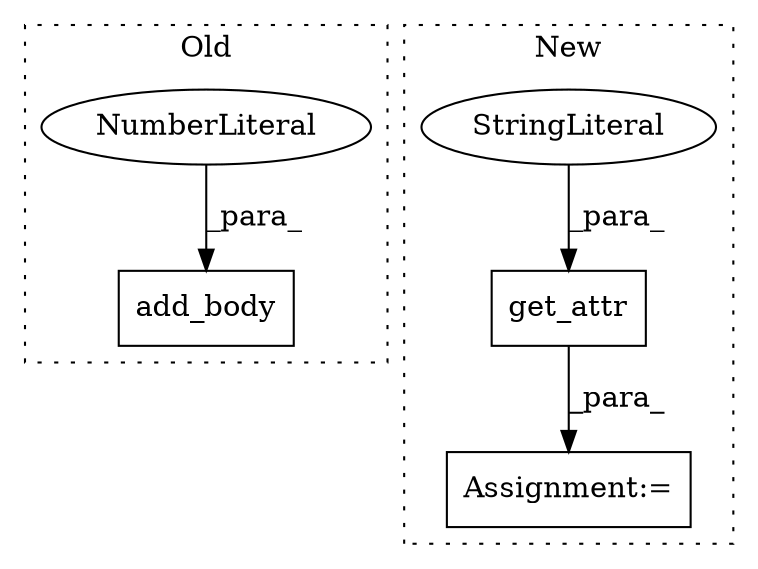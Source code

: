 digraph G {
subgraph cluster0 {
1 [label="add_body" a="32" s="5490,5621" l="9,1" shape="box"];
3 [label="NumberLiteral" a="34" s="5499" l="1" shape="ellipse"];
label = "Old";
style="dotted";
}
subgraph cluster1 {
2 [label="get_attr" a="32" s="6493,6509" l="9,1" shape="box"];
4 [label="StringLiteral" a="45" s="6502" l="7" shape="ellipse"];
5 [label="Assignment:=" a="7" s="6323" l="1" shape="box"];
label = "New";
style="dotted";
}
2 -> 5 [label="_para_"];
3 -> 1 [label="_para_"];
4 -> 2 [label="_para_"];
}